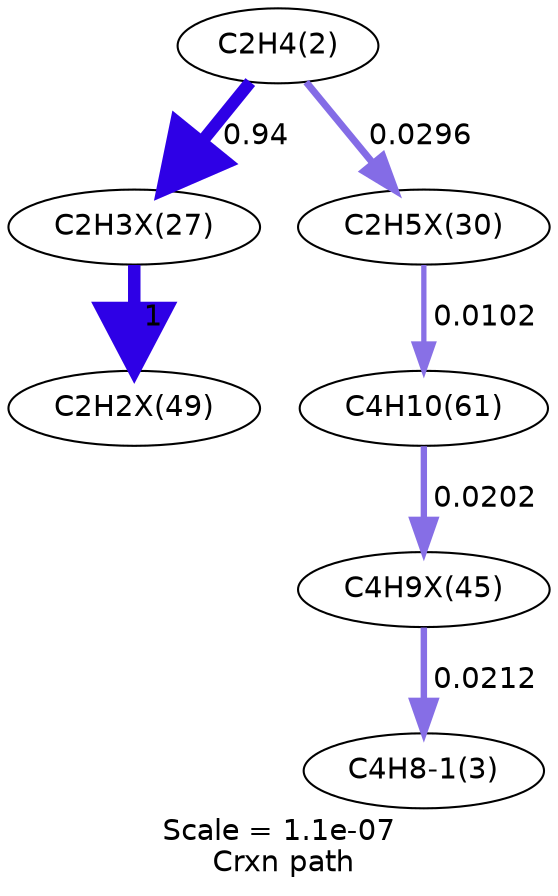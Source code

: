 digraph reaction_paths {
center=1;
s5 -> s13[fontname="Helvetica", style="setlinewidth(5.95)", arrowsize=2.98, color="0.7, 1.44, 0.9"
, label=" 0.94"];
s5 -> s14[fontname="Helvetica", style="setlinewidth(3.34)", arrowsize=1.67, color="0.7, 0.53, 0.9"
, label=" 0.0296"];
s13 -> s17[fontname="Helvetica", style="setlinewidth(6)", arrowsize=3, color="0.7, 1.5, 0.9"
, label=" 1"];
s16 -> s6[fontname="Helvetica", style="setlinewidth(3.09)", arrowsize=1.54, color="0.7, 0.521, 0.9"
, label=" 0.0212"];
s14 -> s8[fontname="Helvetica", style="setlinewidth(2.54)", arrowsize=1.27, color="0.7, 0.51, 0.9"
, label=" 0.0102"];
s8 -> s16[fontname="Helvetica", style="setlinewidth(3.05)", arrowsize=1.53, color="0.7, 0.52, 0.9"
, label=" 0.0202"];
s5 [ fontname="Helvetica", label="C2H4(2)"];
s6 [ fontname="Helvetica", label="C4H8-1(3)"];
s8 [ fontname="Helvetica", label="C4H10(61)"];
s13 [ fontname="Helvetica", label="C2H3X(27)"];
s14 [ fontname="Helvetica", label="C2H5X(30)"];
s16 [ fontname="Helvetica", label="C4H9X(45)"];
s17 [ fontname="Helvetica", label="C2H2X(49)"];
 label = "Scale = 1.1e-07\l Crxn path";
 fontname = "Helvetica";
}
